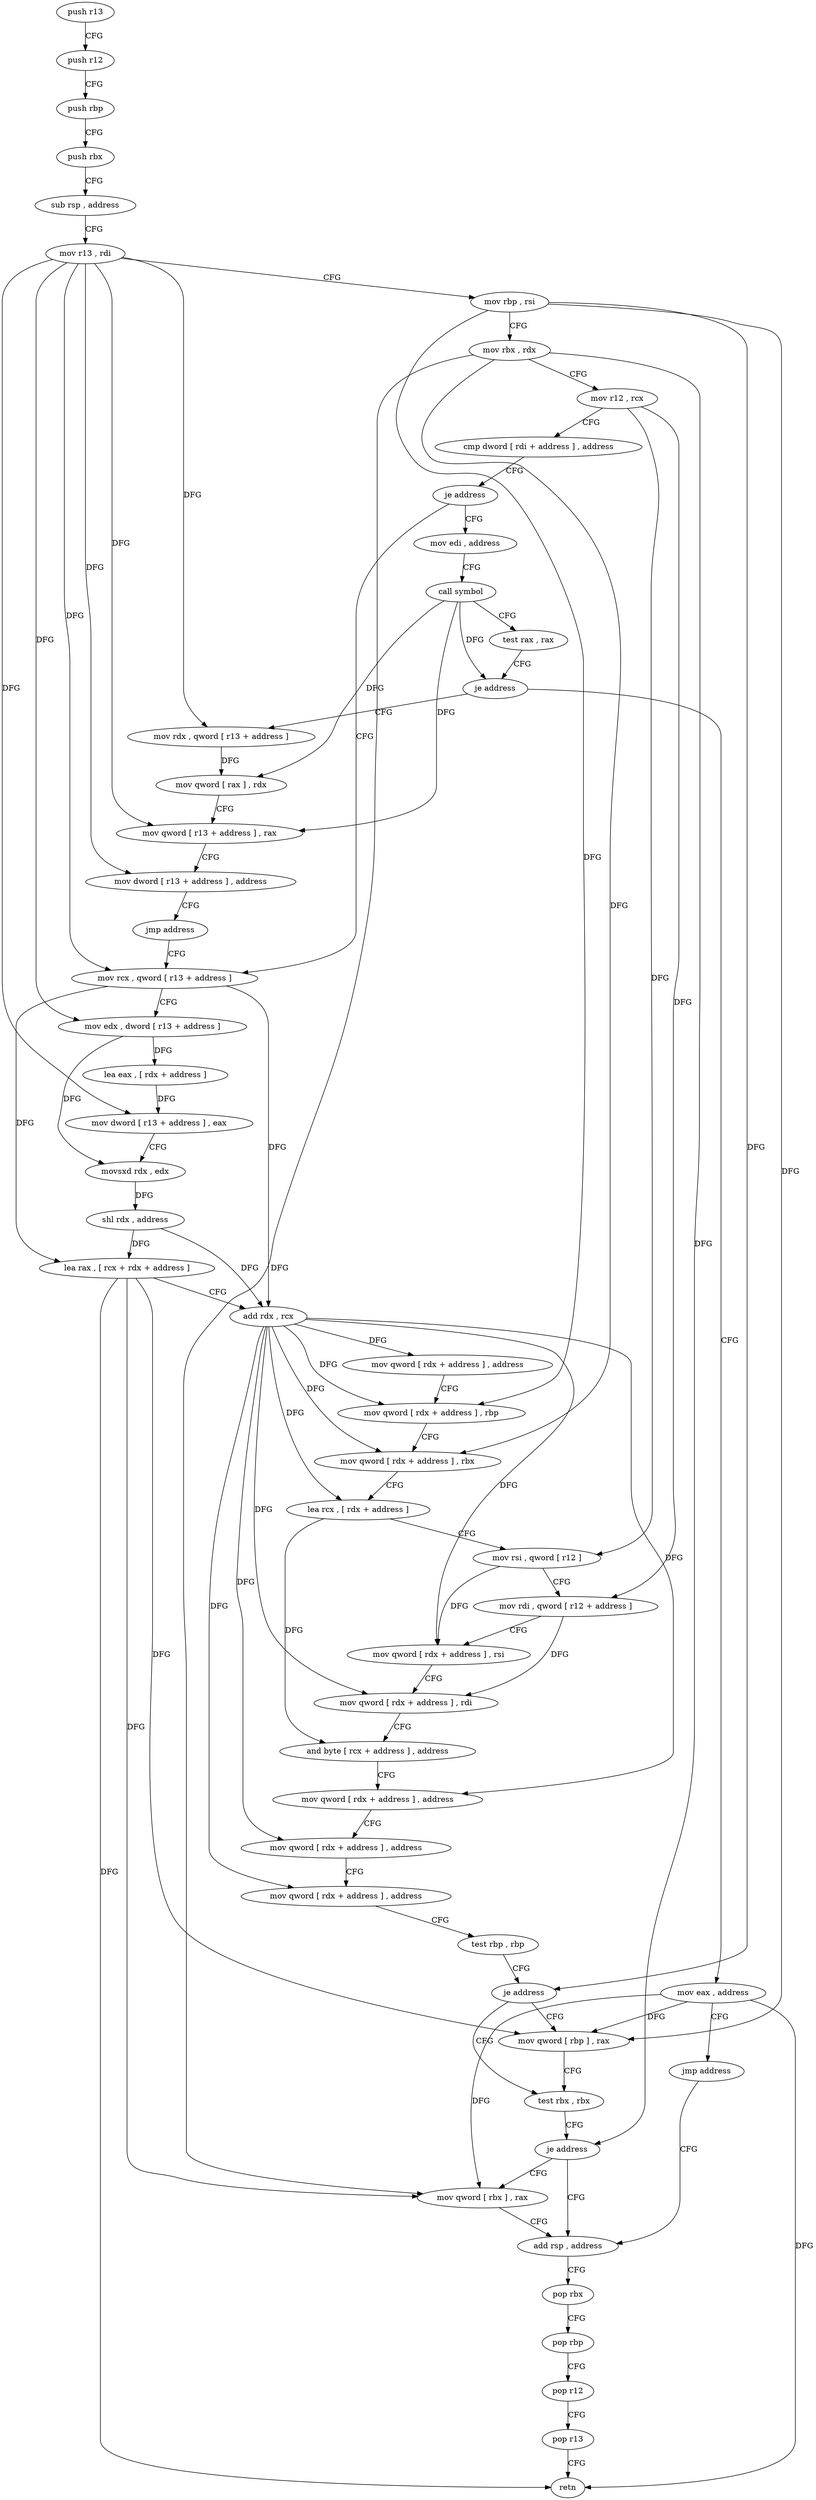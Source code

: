 digraph "func" {
"4321398" [label = "push r13" ]
"4321400" [label = "push r12" ]
"4321402" [label = "push rbp" ]
"4321403" [label = "push rbx" ]
"4321404" [label = "sub rsp , address" ]
"4321408" [label = "mov r13 , rdi" ]
"4321411" [label = "mov rbp , rsi" ]
"4321414" [label = "mov rbx , rdx" ]
"4321417" [label = "mov r12 , rcx" ]
"4321420" [label = "cmp dword [ rdi + address ] , address" ]
"4321427" [label = "je address" ]
"4321562" [label = "mov edi , address" ]
"4321433" [label = "mov rcx , qword [ r13 + address ]" ]
"4321567" [label = "call symbol" ]
"4321572" [label = "test rax , rax" ]
"4321575" [label = "je address" ]
"4321604" [label = "mov eax , address" ]
"4321577" [label = "mov rdx , qword [ r13 + address ]" ]
"4321437" [label = "mov edx , dword [ r13 + address ]" ]
"4321444" [label = "lea eax , [ rdx + address ]" ]
"4321447" [label = "mov dword [ r13 + address ] , eax" ]
"4321454" [label = "movsxd rdx , edx" ]
"4321457" [label = "shl rdx , address" ]
"4321461" [label = "lea rax , [ rcx + rdx + address ]" ]
"4321466" [label = "add rdx , rcx" ]
"4321469" [label = "mov qword [ rdx + address ] , address" ]
"4321477" [label = "mov qword [ rdx + address ] , rbp" ]
"4321481" [label = "mov qword [ rdx + address ] , rbx" ]
"4321485" [label = "lea rcx , [ rdx + address ]" ]
"4321489" [label = "mov rsi , qword [ r12 ]" ]
"4321493" [label = "mov rdi , qword [ r12 + address ]" ]
"4321498" [label = "mov qword [ rdx + address ] , rsi" ]
"4321502" [label = "mov qword [ rdx + address ] , rdi" ]
"4321506" [label = "and byte [ rcx + address ] , address" ]
"4321510" [label = "mov qword [ rdx + address ] , address" ]
"4321518" [label = "mov qword [ rdx + address ] , address" ]
"4321526" [label = "mov qword [ rdx + address ] , address" ]
"4321534" [label = "test rbp , rbp" ]
"4321537" [label = "je address" ]
"4321543" [label = "test rbx , rbx" ]
"4321539" [label = "mov qword [ rbp ] , rax" ]
"4321609" [label = "jmp address" ]
"4321551" [label = "add rsp , address" ]
"4321581" [label = "mov qword [ rax ] , rdx" ]
"4321584" [label = "mov qword [ r13 + address ] , rax" ]
"4321588" [label = "mov dword [ r13 + address ] , address" ]
"4321599" [label = "jmp address" ]
"4321546" [label = "je address" ]
"4321548" [label = "mov qword [ rbx ] , rax" ]
"4321555" [label = "pop rbx" ]
"4321556" [label = "pop rbp" ]
"4321557" [label = "pop r12" ]
"4321559" [label = "pop r13" ]
"4321561" [label = "retn" ]
"4321398" -> "4321400" [ label = "CFG" ]
"4321400" -> "4321402" [ label = "CFG" ]
"4321402" -> "4321403" [ label = "CFG" ]
"4321403" -> "4321404" [ label = "CFG" ]
"4321404" -> "4321408" [ label = "CFG" ]
"4321408" -> "4321411" [ label = "CFG" ]
"4321408" -> "4321433" [ label = "DFG" ]
"4321408" -> "4321437" [ label = "DFG" ]
"4321408" -> "4321447" [ label = "DFG" ]
"4321408" -> "4321577" [ label = "DFG" ]
"4321408" -> "4321584" [ label = "DFG" ]
"4321408" -> "4321588" [ label = "DFG" ]
"4321411" -> "4321414" [ label = "CFG" ]
"4321411" -> "4321477" [ label = "DFG" ]
"4321411" -> "4321537" [ label = "DFG" ]
"4321411" -> "4321539" [ label = "DFG" ]
"4321414" -> "4321417" [ label = "CFG" ]
"4321414" -> "4321481" [ label = "DFG" ]
"4321414" -> "4321546" [ label = "DFG" ]
"4321414" -> "4321548" [ label = "DFG" ]
"4321417" -> "4321420" [ label = "CFG" ]
"4321417" -> "4321489" [ label = "DFG" ]
"4321417" -> "4321493" [ label = "DFG" ]
"4321420" -> "4321427" [ label = "CFG" ]
"4321427" -> "4321562" [ label = "CFG" ]
"4321427" -> "4321433" [ label = "CFG" ]
"4321562" -> "4321567" [ label = "CFG" ]
"4321433" -> "4321437" [ label = "CFG" ]
"4321433" -> "4321461" [ label = "DFG" ]
"4321433" -> "4321466" [ label = "DFG" ]
"4321567" -> "4321572" [ label = "CFG" ]
"4321567" -> "4321575" [ label = "DFG" ]
"4321567" -> "4321581" [ label = "DFG" ]
"4321567" -> "4321584" [ label = "DFG" ]
"4321572" -> "4321575" [ label = "CFG" ]
"4321575" -> "4321604" [ label = "CFG" ]
"4321575" -> "4321577" [ label = "CFG" ]
"4321604" -> "4321609" [ label = "CFG" ]
"4321604" -> "4321539" [ label = "DFG" ]
"4321604" -> "4321561" [ label = "DFG" ]
"4321604" -> "4321548" [ label = "DFG" ]
"4321577" -> "4321581" [ label = "DFG" ]
"4321437" -> "4321444" [ label = "DFG" ]
"4321437" -> "4321454" [ label = "DFG" ]
"4321444" -> "4321447" [ label = "DFG" ]
"4321447" -> "4321454" [ label = "CFG" ]
"4321454" -> "4321457" [ label = "DFG" ]
"4321457" -> "4321461" [ label = "DFG" ]
"4321457" -> "4321466" [ label = "DFG" ]
"4321461" -> "4321466" [ label = "CFG" ]
"4321461" -> "4321539" [ label = "DFG" ]
"4321461" -> "4321561" [ label = "DFG" ]
"4321461" -> "4321548" [ label = "DFG" ]
"4321466" -> "4321469" [ label = "DFG" ]
"4321466" -> "4321477" [ label = "DFG" ]
"4321466" -> "4321481" [ label = "DFG" ]
"4321466" -> "4321485" [ label = "DFG" ]
"4321466" -> "4321498" [ label = "DFG" ]
"4321466" -> "4321502" [ label = "DFG" ]
"4321466" -> "4321510" [ label = "DFG" ]
"4321466" -> "4321518" [ label = "DFG" ]
"4321466" -> "4321526" [ label = "DFG" ]
"4321469" -> "4321477" [ label = "CFG" ]
"4321477" -> "4321481" [ label = "CFG" ]
"4321481" -> "4321485" [ label = "CFG" ]
"4321485" -> "4321489" [ label = "CFG" ]
"4321485" -> "4321506" [ label = "DFG" ]
"4321489" -> "4321493" [ label = "CFG" ]
"4321489" -> "4321498" [ label = "DFG" ]
"4321493" -> "4321498" [ label = "CFG" ]
"4321493" -> "4321502" [ label = "DFG" ]
"4321498" -> "4321502" [ label = "CFG" ]
"4321502" -> "4321506" [ label = "CFG" ]
"4321506" -> "4321510" [ label = "CFG" ]
"4321510" -> "4321518" [ label = "CFG" ]
"4321518" -> "4321526" [ label = "CFG" ]
"4321526" -> "4321534" [ label = "CFG" ]
"4321534" -> "4321537" [ label = "CFG" ]
"4321537" -> "4321543" [ label = "CFG" ]
"4321537" -> "4321539" [ label = "CFG" ]
"4321543" -> "4321546" [ label = "CFG" ]
"4321539" -> "4321543" [ label = "CFG" ]
"4321609" -> "4321551" [ label = "CFG" ]
"4321551" -> "4321555" [ label = "CFG" ]
"4321581" -> "4321584" [ label = "CFG" ]
"4321584" -> "4321588" [ label = "CFG" ]
"4321588" -> "4321599" [ label = "CFG" ]
"4321599" -> "4321433" [ label = "CFG" ]
"4321546" -> "4321551" [ label = "CFG" ]
"4321546" -> "4321548" [ label = "CFG" ]
"4321548" -> "4321551" [ label = "CFG" ]
"4321555" -> "4321556" [ label = "CFG" ]
"4321556" -> "4321557" [ label = "CFG" ]
"4321557" -> "4321559" [ label = "CFG" ]
"4321559" -> "4321561" [ label = "CFG" ]
}
